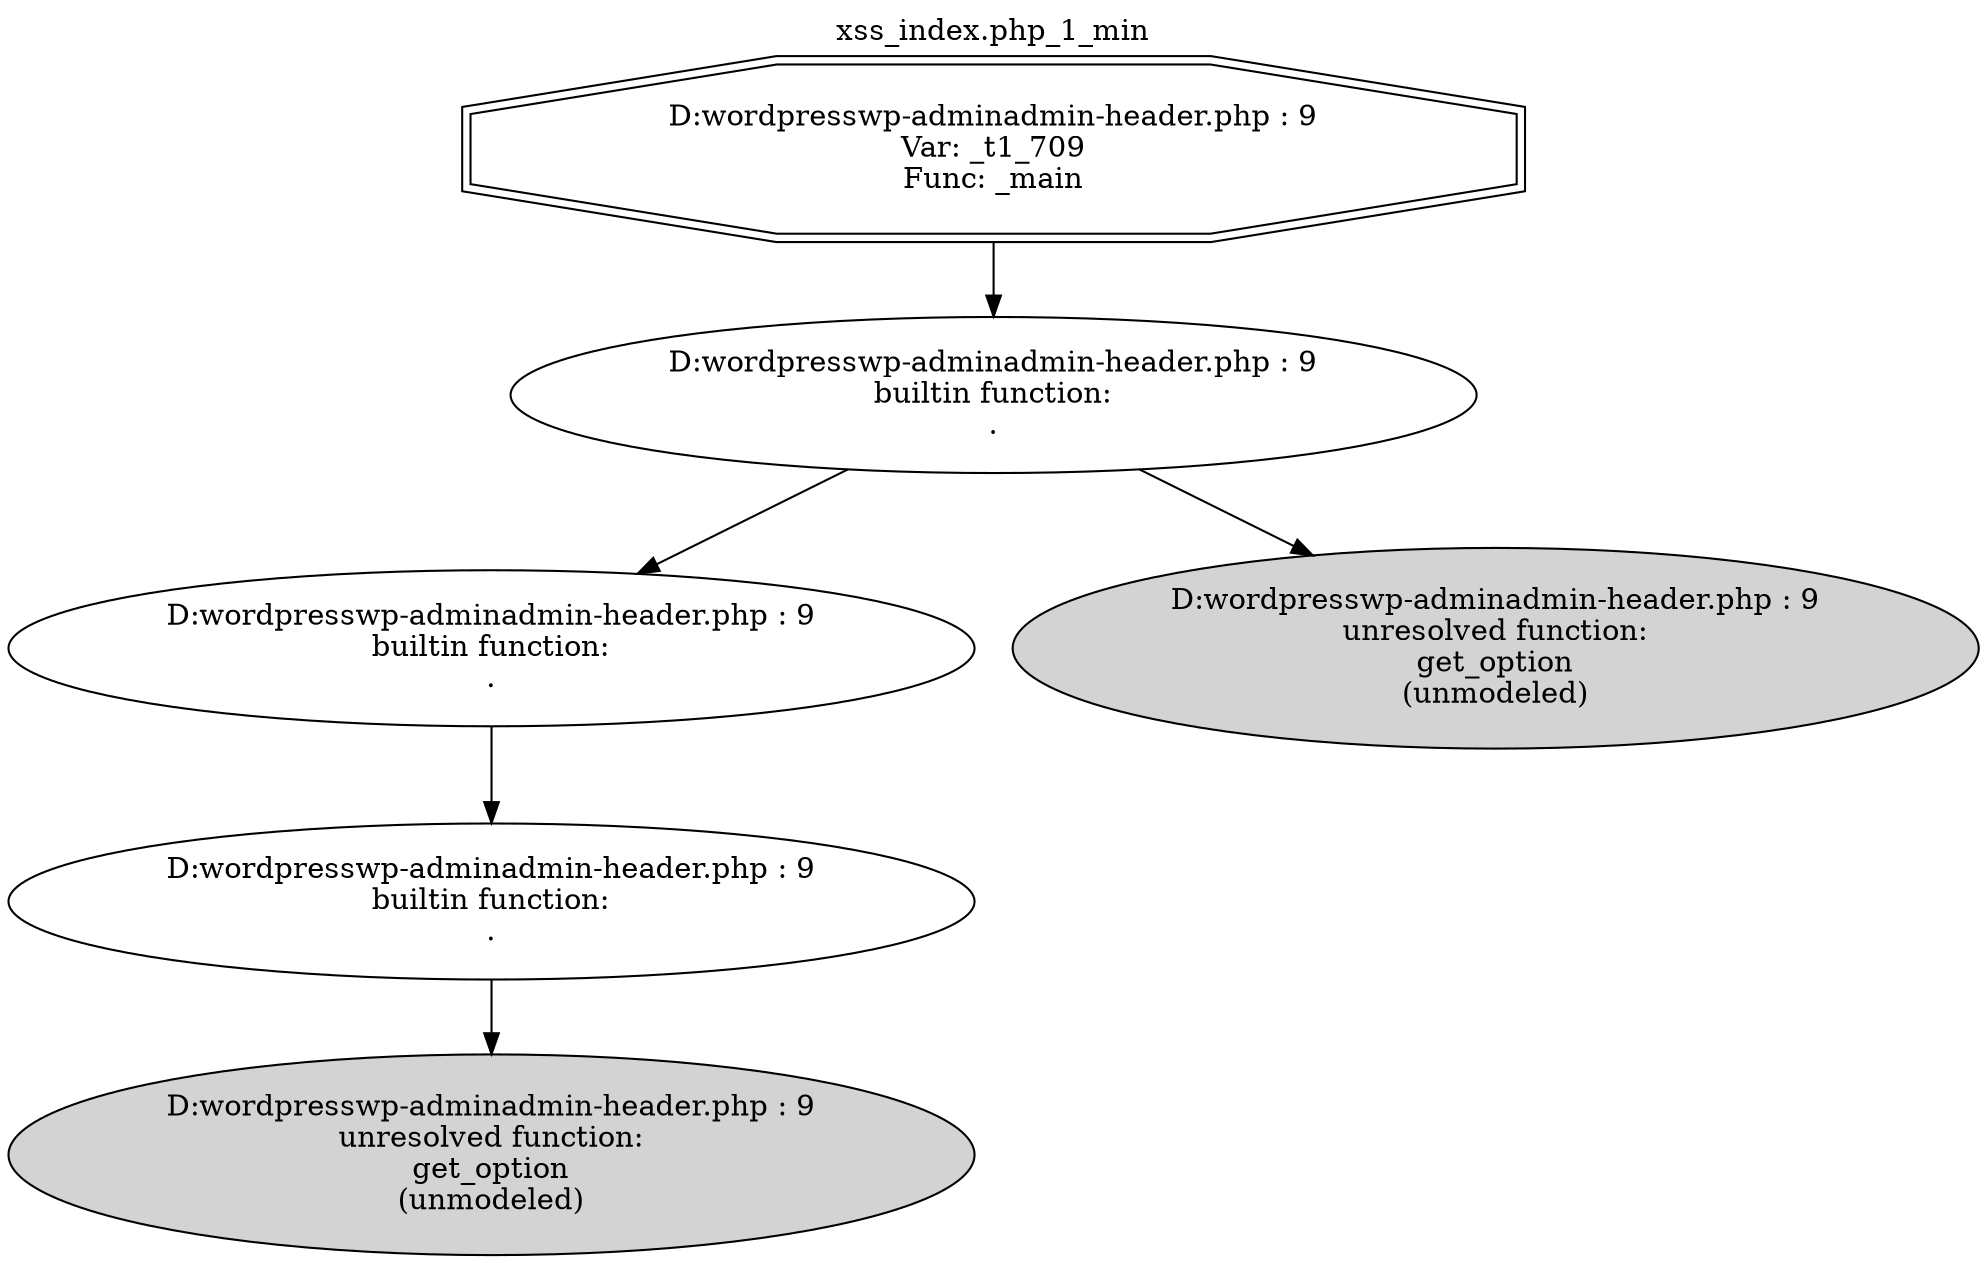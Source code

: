 digraph cfg {
  label="xss_index.php_1_min";
  labelloc=t;
  n1 [shape=doubleoctagon, label="D:\wordpress\wp-admin\admin-header.php : 9\nVar: _t1_709\nFunc: _main\n"];
  n2 [shape=ellipse, label="D:\wordpress\wp-admin\admin-header.php : 9\nbuiltin function:\n.\n"];
  n3 [shape=ellipse, label="D:\wordpress\wp-admin\admin-header.php : 9\nbuiltin function:\n.\n"];
  n4 [shape=ellipse, label="D:\wordpress\wp-admin\admin-header.php : 9\nbuiltin function:\n.\n"];
  n5 [shape=ellipse, label="D:\wordpress\wp-admin\admin-header.php : 9\nunresolved function:\nget_option\n(unmodeled)\n",style=filled];
  n6 [shape=ellipse, label="D:\wordpress\wp-admin\admin-header.php : 9\nunresolved function:\nget_option\n(unmodeled)\n",style=filled];
  n1 -> n2;
  n2 -> n3;
  n2 -> n6;
  n3 -> n4;
  n4 -> n5;
}
